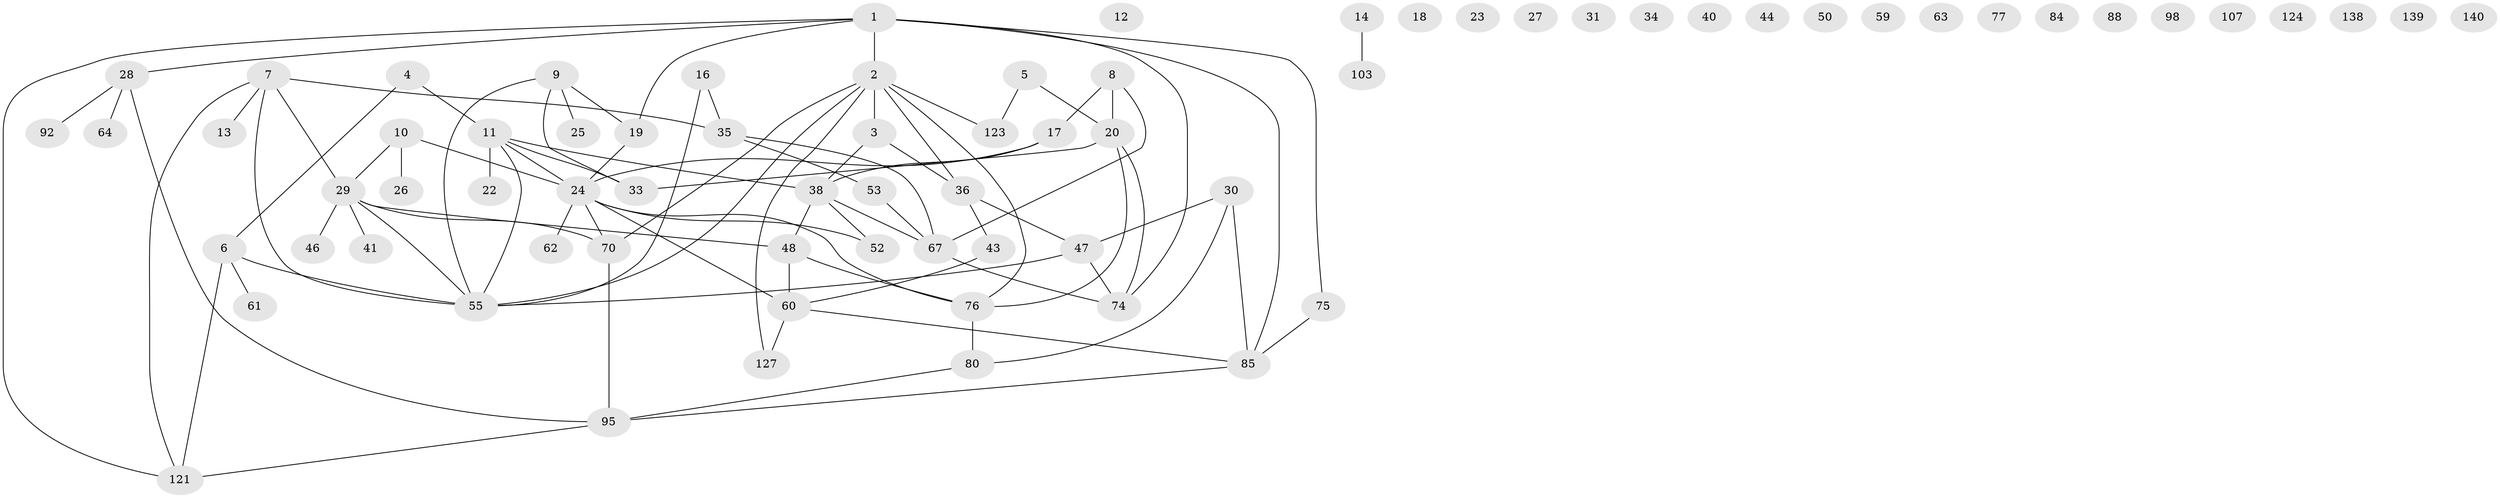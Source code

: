 // original degree distribution, {7: 0.00684931506849315, 6: 0.03424657534246575, 3: 0.18493150684931506, 2: 0.2602739726027397, 1: 0.2328767123287671, 5: 0.0547945205479452, 0: 0.11643835616438356, 4: 0.1095890410958904}
// Generated by graph-tools (version 1.1) at 2025/12/03/09/25 04:12:54]
// undirected, 73 vertices, 90 edges
graph export_dot {
graph [start="1"]
  node [color=gray90,style=filled];
  1 [super="+37"];
  2 [super="+51+133"];
  3;
  4;
  5;
  6 [super="+42"];
  7 [super="+108"];
  8 [super="+142+144+71"];
  9 [super="+15"];
  10 [super="+21+113"];
  11 [super="+45+39+118+83"];
  12;
  13 [super="+112"];
  14;
  16 [super="+120+89"];
  17;
  18;
  19 [super="+90"];
  20 [super="+96+32"];
  22;
  23 [super="+115"];
  24 [super="+99+57"];
  25;
  26;
  27;
  28 [super="+65"];
  29 [super="+100"];
  30 [super="+82+69"];
  31;
  33;
  34 [super="+128"];
  35 [super="+49+101"];
  36 [super="+54+117"];
  38;
  40;
  41;
  43;
  44;
  46;
  47 [super="+109+72+111"];
  48 [super="+93+58"];
  50;
  52 [super="+81"];
  53 [super="+94"];
  55 [super="+56"];
  59;
  60 [super="+66"];
  61;
  62 [super="+68"];
  63;
  64;
  67 [super="+97+106"];
  70 [super="+134"];
  74 [super="+116+105"];
  75;
  76 [super="+78"];
  77 [super="+91"];
  80;
  84;
  85 [super="+86"];
  88;
  92;
  95 [super="+114"];
  98;
  103;
  107;
  121 [super="+126"];
  123;
  124;
  127 [super="+141"];
  138;
  139;
  140;
  1 -- 2;
  1 -- 75;
  1 -- 121;
  1 -- 19;
  1 -- 28;
  1 -- 85;
  1 -- 74;
  2 -- 3;
  2 -- 127;
  2 -- 70;
  2 -- 36;
  2 -- 55;
  2 -- 123;
  2 -- 76;
  3 -- 38;
  3 -- 36;
  4 -- 11;
  4 -- 6;
  5 -- 123;
  5 -- 20;
  6 -- 121;
  6 -- 61;
  6 -- 55;
  7 -- 121;
  7 -- 35;
  7 -- 29;
  7 -- 55;
  7 -- 13;
  8 -- 17;
  8 -- 67;
  8 -- 20;
  9 -- 33;
  9 -- 19;
  9 -- 25;
  9 -- 55;
  10 -- 24;
  10 -- 26;
  10 -- 29;
  11 -- 55;
  11 -- 22;
  11 -- 33;
  11 -- 38;
  11 -- 24;
  14 -- 103;
  16 -- 35;
  16 -- 55;
  17 -- 38;
  17 -- 24;
  19 -- 24 [weight=2];
  20 -- 74;
  20 -- 33;
  20 -- 76;
  24 -- 70;
  24 -- 52;
  24 -- 76;
  24 -- 62;
  24 -- 60 [weight=2];
  28 -- 95;
  28 -- 64;
  28 -- 92;
  29 -- 41;
  29 -- 48;
  29 -- 55;
  29 -- 46;
  29 -- 70;
  30 -- 80;
  30 -- 85;
  30 -- 47;
  35 -- 53;
  35 -- 67;
  36 -- 43;
  36 -- 47;
  38 -- 48;
  38 -- 67;
  38 -- 52;
  43 -- 60;
  47 -- 74;
  47 -- 55;
  48 -- 76;
  48 -- 60;
  53 -- 67;
  60 -- 85;
  60 -- 127;
  67 -- 74;
  70 -- 95;
  75 -- 85;
  76 -- 80;
  80 -- 95;
  85 -- 95;
  95 -- 121;
}
